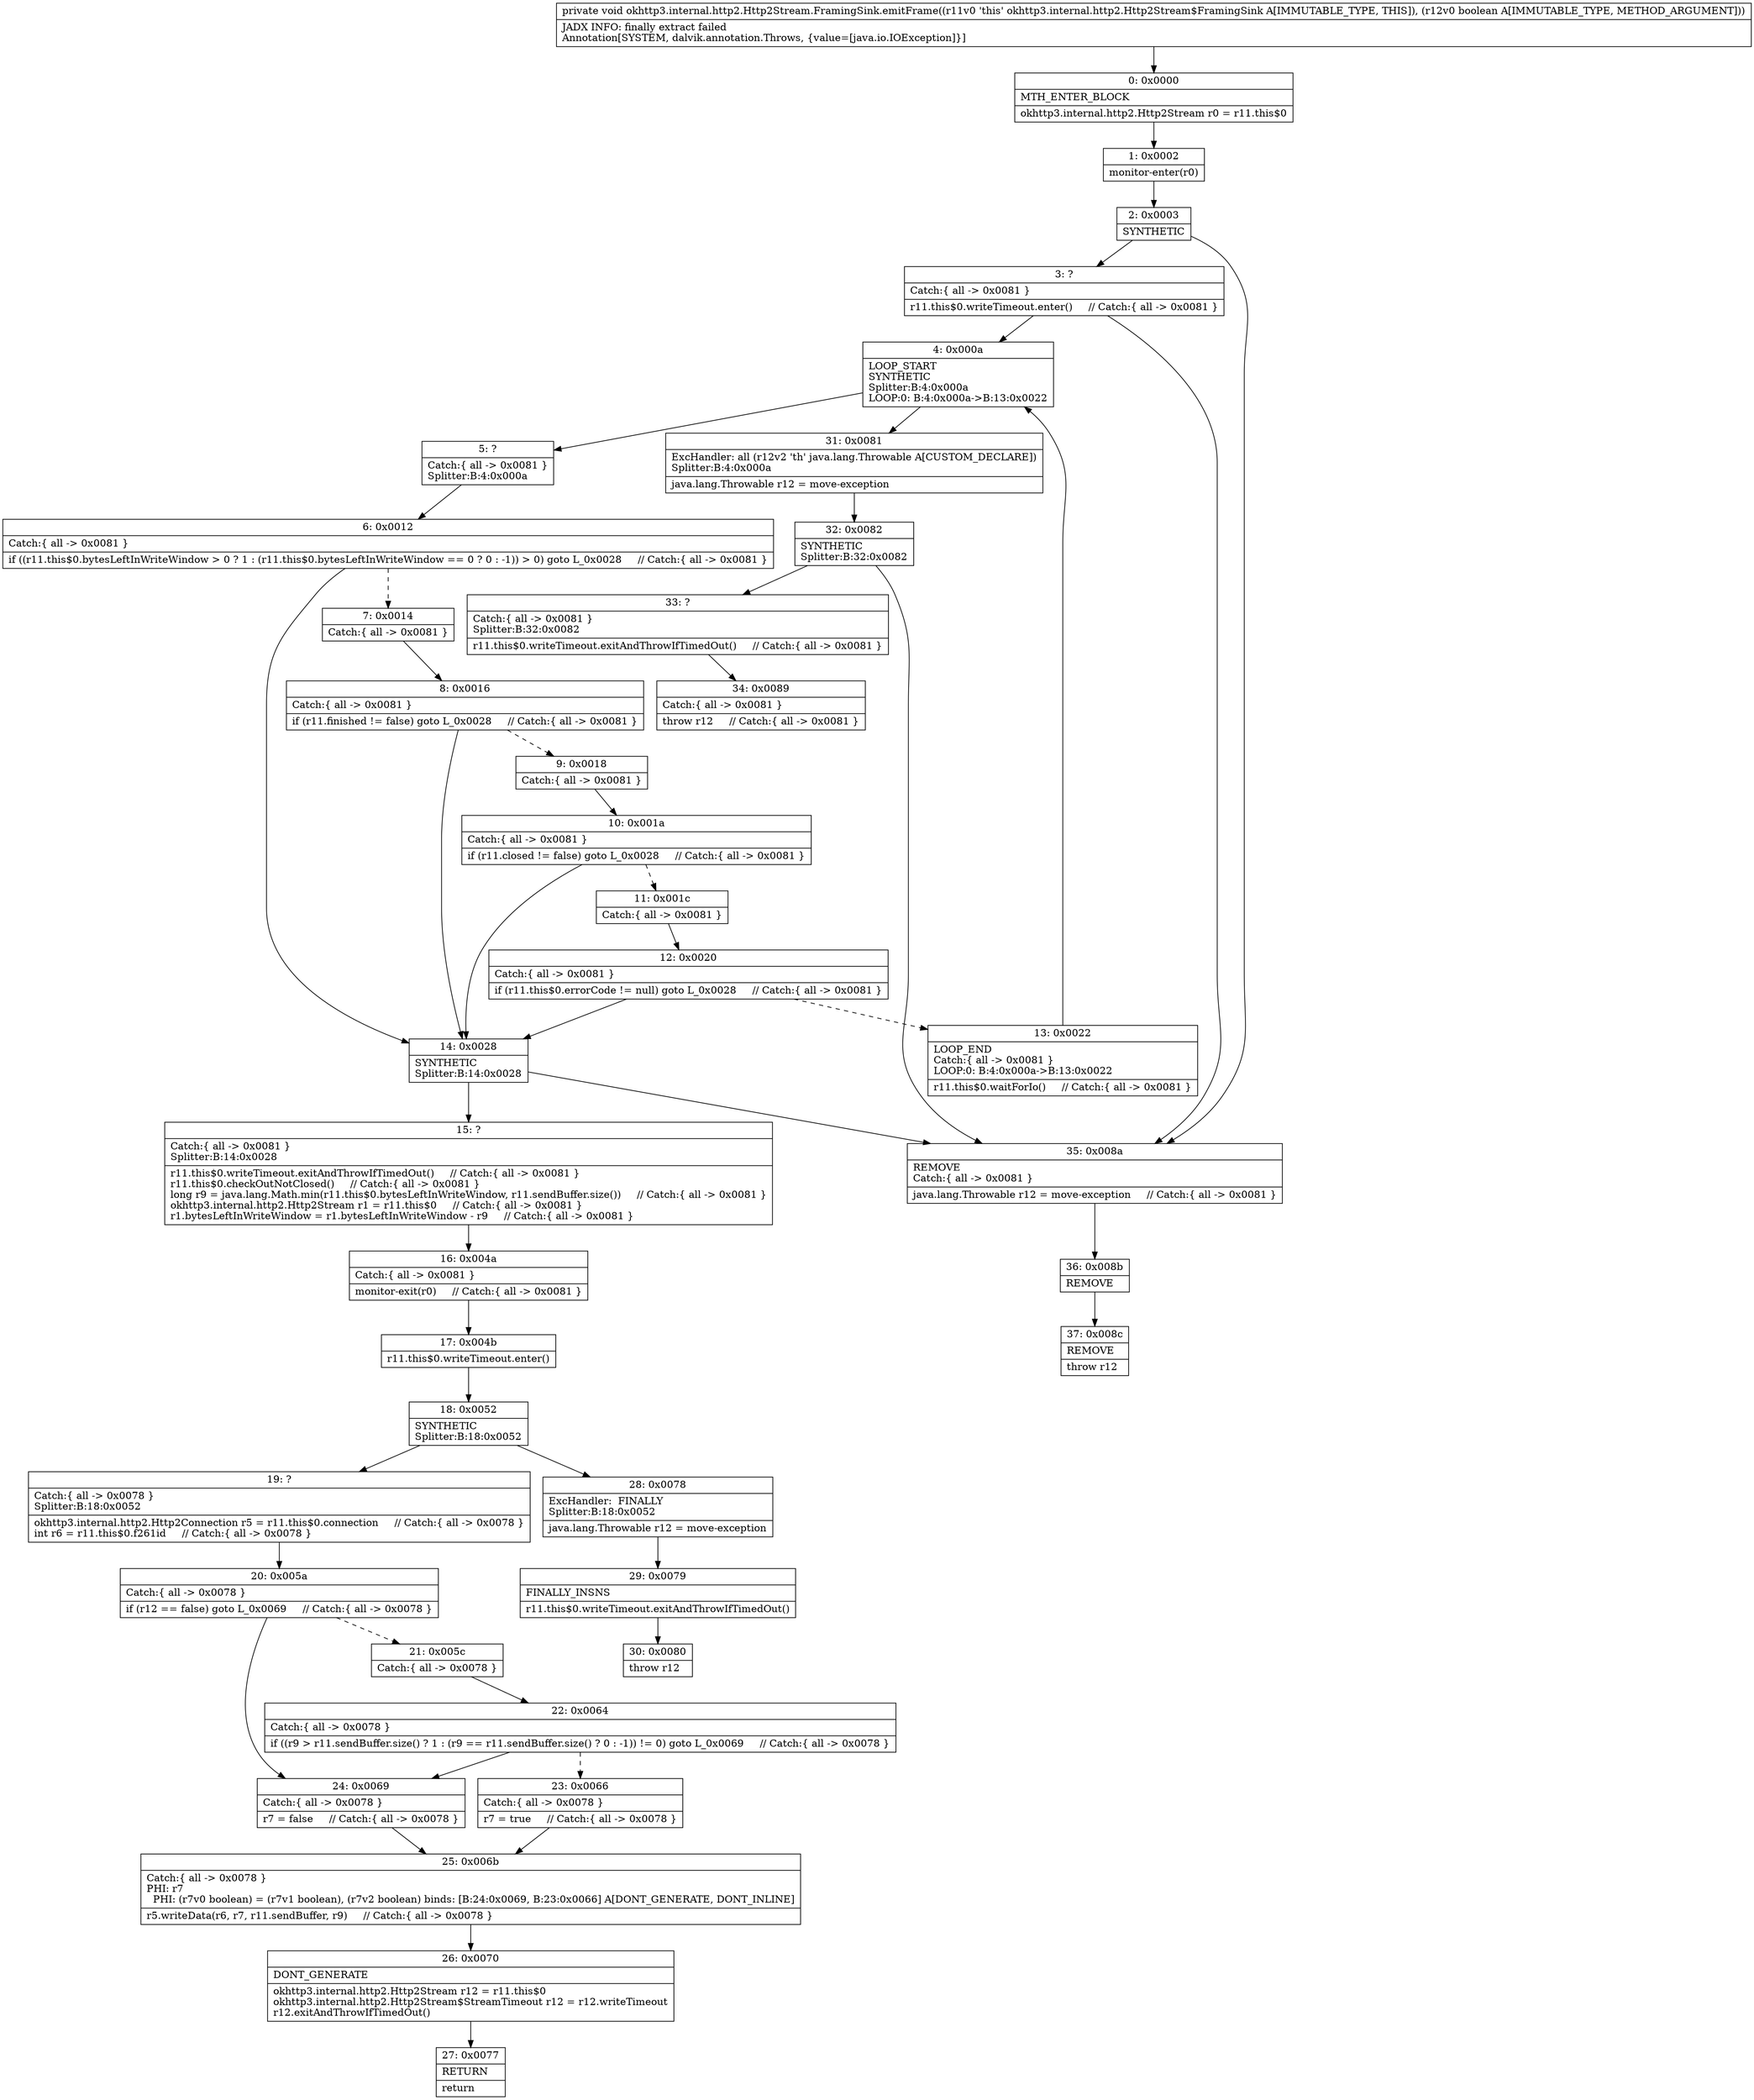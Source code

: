 digraph "CFG forokhttp3.internal.http2.Http2Stream.FramingSink.emitFrame(Z)V" {
Node_0 [shape=record,label="{0\:\ 0x0000|MTH_ENTER_BLOCK\l|okhttp3.internal.http2.Http2Stream r0 = r11.this$0\l}"];
Node_1 [shape=record,label="{1\:\ 0x0002|monitor\-enter(r0)\l}"];
Node_2 [shape=record,label="{2\:\ 0x0003|SYNTHETIC\l}"];
Node_3 [shape=record,label="{3\:\ ?|Catch:\{ all \-\> 0x0081 \}\l|r11.this$0.writeTimeout.enter()     \/\/ Catch:\{ all \-\> 0x0081 \}\l}"];
Node_4 [shape=record,label="{4\:\ 0x000a|LOOP_START\lSYNTHETIC\lSplitter:B:4:0x000a\lLOOP:0: B:4:0x000a\-\>B:13:0x0022\l}"];
Node_5 [shape=record,label="{5\:\ ?|Catch:\{ all \-\> 0x0081 \}\lSplitter:B:4:0x000a\l}"];
Node_6 [shape=record,label="{6\:\ 0x0012|Catch:\{ all \-\> 0x0081 \}\l|if ((r11.this$0.bytesLeftInWriteWindow \> 0 ? 1 : (r11.this$0.bytesLeftInWriteWindow == 0 ? 0 : \-1)) \> 0) goto L_0x0028     \/\/ Catch:\{ all \-\> 0x0081 \}\l}"];
Node_7 [shape=record,label="{7\:\ 0x0014|Catch:\{ all \-\> 0x0081 \}\l}"];
Node_8 [shape=record,label="{8\:\ 0x0016|Catch:\{ all \-\> 0x0081 \}\l|if (r11.finished != false) goto L_0x0028     \/\/ Catch:\{ all \-\> 0x0081 \}\l}"];
Node_9 [shape=record,label="{9\:\ 0x0018|Catch:\{ all \-\> 0x0081 \}\l}"];
Node_10 [shape=record,label="{10\:\ 0x001a|Catch:\{ all \-\> 0x0081 \}\l|if (r11.closed != false) goto L_0x0028     \/\/ Catch:\{ all \-\> 0x0081 \}\l}"];
Node_11 [shape=record,label="{11\:\ 0x001c|Catch:\{ all \-\> 0x0081 \}\l}"];
Node_12 [shape=record,label="{12\:\ 0x0020|Catch:\{ all \-\> 0x0081 \}\l|if (r11.this$0.errorCode != null) goto L_0x0028     \/\/ Catch:\{ all \-\> 0x0081 \}\l}"];
Node_13 [shape=record,label="{13\:\ 0x0022|LOOP_END\lCatch:\{ all \-\> 0x0081 \}\lLOOP:0: B:4:0x000a\-\>B:13:0x0022\l|r11.this$0.waitForIo()     \/\/ Catch:\{ all \-\> 0x0081 \}\l}"];
Node_14 [shape=record,label="{14\:\ 0x0028|SYNTHETIC\lSplitter:B:14:0x0028\l}"];
Node_15 [shape=record,label="{15\:\ ?|Catch:\{ all \-\> 0x0081 \}\lSplitter:B:14:0x0028\l|r11.this$0.writeTimeout.exitAndThrowIfTimedOut()     \/\/ Catch:\{ all \-\> 0x0081 \}\lr11.this$0.checkOutNotClosed()     \/\/ Catch:\{ all \-\> 0x0081 \}\llong r9 = java.lang.Math.min(r11.this$0.bytesLeftInWriteWindow, r11.sendBuffer.size())     \/\/ Catch:\{ all \-\> 0x0081 \}\lokhttp3.internal.http2.Http2Stream r1 = r11.this$0     \/\/ Catch:\{ all \-\> 0x0081 \}\lr1.bytesLeftInWriteWindow = r1.bytesLeftInWriteWindow \- r9     \/\/ Catch:\{ all \-\> 0x0081 \}\l}"];
Node_16 [shape=record,label="{16\:\ 0x004a|Catch:\{ all \-\> 0x0081 \}\l|monitor\-exit(r0)     \/\/ Catch:\{ all \-\> 0x0081 \}\l}"];
Node_17 [shape=record,label="{17\:\ 0x004b|r11.this$0.writeTimeout.enter()\l}"];
Node_18 [shape=record,label="{18\:\ 0x0052|SYNTHETIC\lSplitter:B:18:0x0052\l}"];
Node_19 [shape=record,label="{19\:\ ?|Catch:\{ all \-\> 0x0078 \}\lSplitter:B:18:0x0052\l|okhttp3.internal.http2.Http2Connection r5 = r11.this$0.connection     \/\/ Catch:\{ all \-\> 0x0078 \}\lint r6 = r11.this$0.f261id     \/\/ Catch:\{ all \-\> 0x0078 \}\l}"];
Node_20 [shape=record,label="{20\:\ 0x005a|Catch:\{ all \-\> 0x0078 \}\l|if (r12 == false) goto L_0x0069     \/\/ Catch:\{ all \-\> 0x0078 \}\l}"];
Node_21 [shape=record,label="{21\:\ 0x005c|Catch:\{ all \-\> 0x0078 \}\l}"];
Node_22 [shape=record,label="{22\:\ 0x0064|Catch:\{ all \-\> 0x0078 \}\l|if ((r9 \> r11.sendBuffer.size() ? 1 : (r9 == r11.sendBuffer.size() ? 0 : \-1)) != 0) goto L_0x0069     \/\/ Catch:\{ all \-\> 0x0078 \}\l}"];
Node_23 [shape=record,label="{23\:\ 0x0066|Catch:\{ all \-\> 0x0078 \}\l|r7 = true     \/\/ Catch:\{ all \-\> 0x0078 \}\l}"];
Node_24 [shape=record,label="{24\:\ 0x0069|Catch:\{ all \-\> 0x0078 \}\l|r7 = false     \/\/ Catch:\{ all \-\> 0x0078 \}\l}"];
Node_25 [shape=record,label="{25\:\ 0x006b|Catch:\{ all \-\> 0x0078 \}\lPHI: r7 \l  PHI: (r7v0 boolean) = (r7v1 boolean), (r7v2 boolean) binds: [B:24:0x0069, B:23:0x0066] A[DONT_GENERATE, DONT_INLINE]\l|r5.writeData(r6, r7, r11.sendBuffer, r9)     \/\/ Catch:\{ all \-\> 0x0078 \}\l}"];
Node_26 [shape=record,label="{26\:\ 0x0070|DONT_GENERATE\l|okhttp3.internal.http2.Http2Stream r12 = r11.this$0\lokhttp3.internal.http2.Http2Stream$StreamTimeout r12 = r12.writeTimeout\lr12.exitAndThrowIfTimedOut()\l}"];
Node_27 [shape=record,label="{27\:\ 0x0077|RETURN\l|return\l}"];
Node_28 [shape=record,label="{28\:\ 0x0078|ExcHandler:  FINALLY\lSplitter:B:18:0x0052\l|java.lang.Throwable r12 = move\-exception\l}"];
Node_29 [shape=record,label="{29\:\ 0x0079|FINALLY_INSNS\l|r11.this$0.writeTimeout.exitAndThrowIfTimedOut()\l}"];
Node_30 [shape=record,label="{30\:\ 0x0080|throw r12\l}"];
Node_31 [shape=record,label="{31\:\ 0x0081|ExcHandler: all (r12v2 'th' java.lang.Throwable A[CUSTOM_DECLARE])\lSplitter:B:4:0x000a\l|java.lang.Throwable r12 = move\-exception\l}"];
Node_32 [shape=record,label="{32\:\ 0x0082|SYNTHETIC\lSplitter:B:32:0x0082\l}"];
Node_33 [shape=record,label="{33\:\ ?|Catch:\{ all \-\> 0x0081 \}\lSplitter:B:32:0x0082\l|r11.this$0.writeTimeout.exitAndThrowIfTimedOut()     \/\/ Catch:\{ all \-\> 0x0081 \}\l}"];
Node_34 [shape=record,label="{34\:\ 0x0089|Catch:\{ all \-\> 0x0081 \}\l|throw r12     \/\/ Catch:\{ all \-\> 0x0081 \}\l}"];
Node_35 [shape=record,label="{35\:\ 0x008a|REMOVE\lCatch:\{ all \-\> 0x0081 \}\l|java.lang.Throwable r12 = move\-exception     \/\/ Catch:\{ all \-\> 0x0081 \}\l}"];
Node_36 [shape=record,label="{36\:\ 0x008b|REMOVE\l}"];
Node_37 [shape=record,label="{37\:\ 0x008c|REMOVE\l|throw r12\l}"];
MethodNode[shape=record,label="{private void okhttp3.internal.http2.Http2Stream.FramingSink.emitFrame((r11v0 'this' okhttp3.internal.http2.Http2Stream$FramingSink A[IMMUTABLE_TYPE, THIS]), (r12v0 boolean A[IMMUTABLE_TYPE, METHOD_ARGUMENT]))  | JADX INFO: finally extract failed\lAnnotation[SYSTEM, dalvik.annotation.Throws, \{value=[java.io.IOException]\}]\l}"];
MethodNode -> Node_0;
Node_0 -> Node_1;
Node_1 -> Node_2;
Node_2 -> Node_3;
Node_2 -> Node_35;
Node_3 -> Node_4;
Node_3 -> Node_35;
Node_4 -> Node_5;
Node_4 -> Node_31;
Node_5 -> Node_6;
Node_6 -> Node_7[style=dashed];
Node_6 -> Node_14;
Node_7 -> Node_8;
Node_8 -> Node_9[style=dashed];
Node_8 -> Node_14;
Node_9 -> Node_10;
Node_10 -> Node_11[style=dashed];
Node_10 -> Node_14;
Node_11 -> Node_12;
Node_12 -> Node_13[style=dashed];
Node_12 -> Node_14;
Node_13 -> Node_4;
Node_14 -> Node_15;
Node_14 -> Node_35;
Node_15 -> Node_16;
Node_16 -> Node_17;
Node_17 -> Node_18;
Node_18 -> Node_19;
Node_18 -> Node_28;
Node_19 -> Node_20;
Node_20 -> Node_21[style=dashed];
Node_20 -> Node_24;
Node_21 -> Node_22;
Node_22 -> Node_23[style=dashed];
Node_22 -> Node_24;
Node_23 -> Node_25;
Node_24 -> Node_25;
Node_25 -> Node_26;
Node_26 -> Node_27;
Node_28 -> Node_29;
Node_29 -> Node_30;
Node_31 -> Node_32;
Node_32 -> Node_33;
Node_32 -> Node_35;
Node_33 -> Node_34;
Node_35 -> Node_36;
Node_36 -> Node_37;
}

